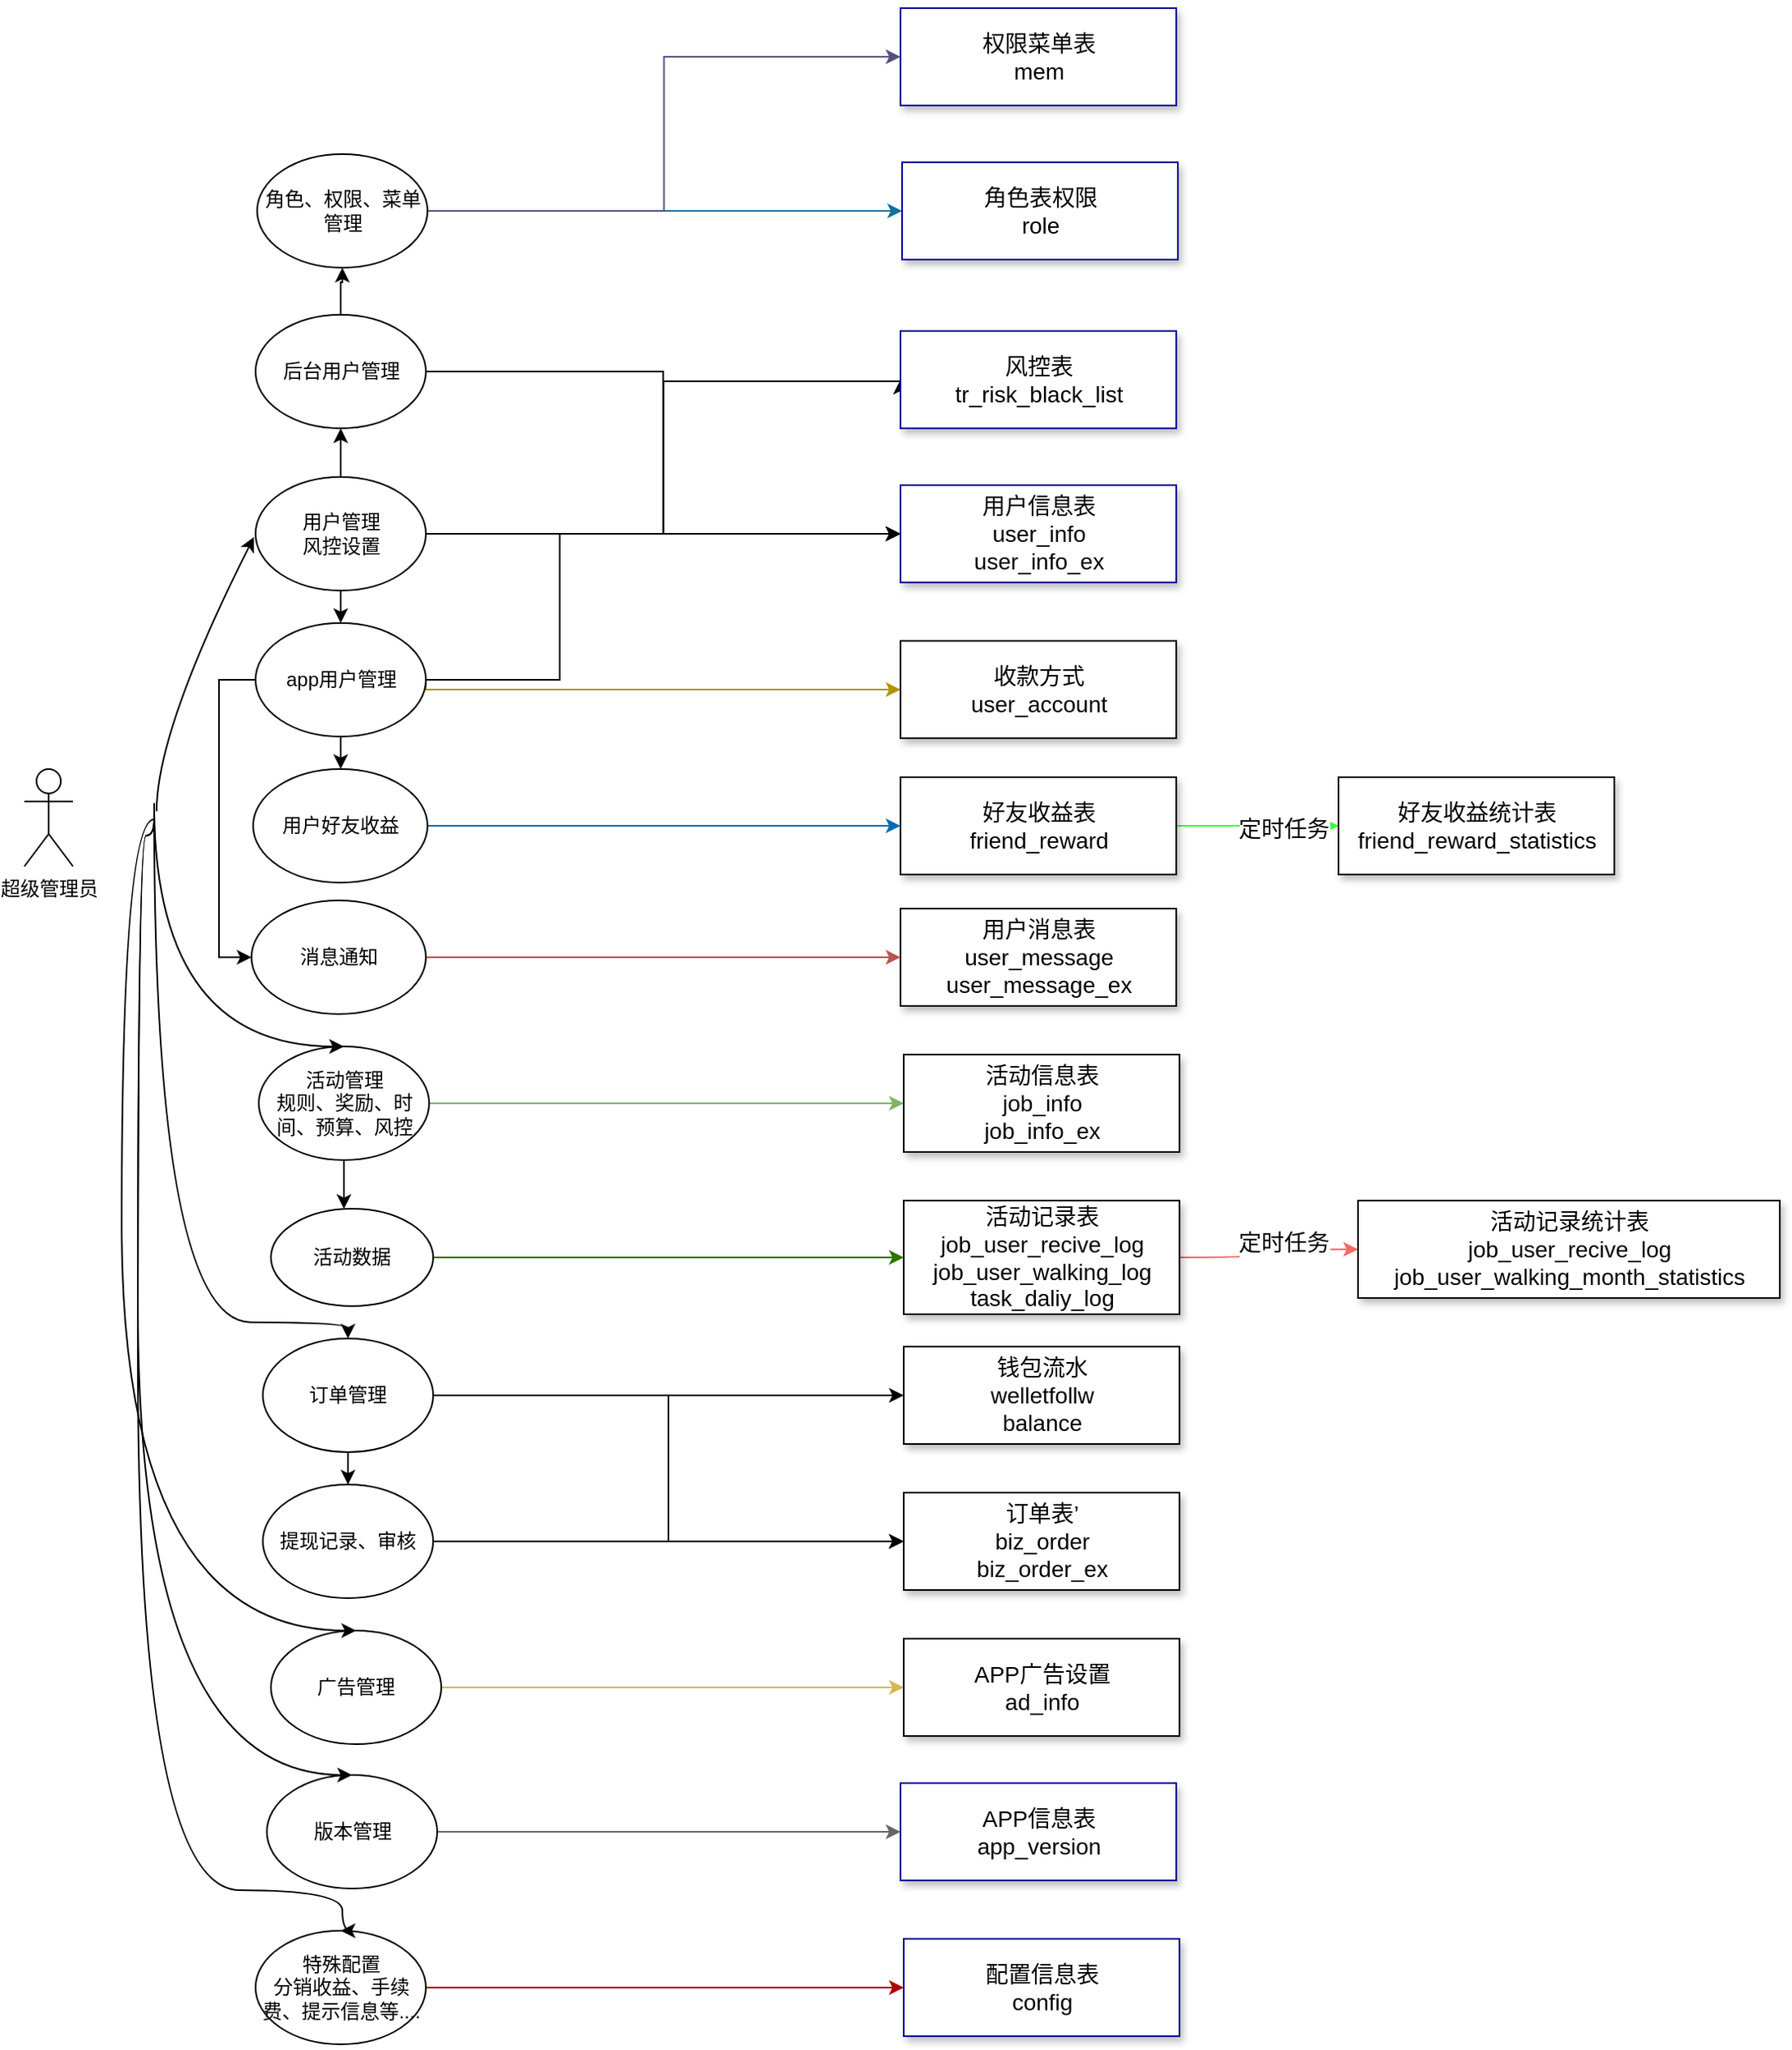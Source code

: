 <mxfile version="21.0.2" type="github">
  <diagram name="第 1 页" id="gZ24B_-ZByDiLzNrPH0H">
    <mxGraphModel dx="2074" dy="1119" grid="1" gridSize="10" guides="1" tooltips="1" connect="1" arrows="1" fold="1" page="1" pageScale="1" pageWidth="827" pageHeight="1169" math="0" shadow="0">
      <root>
        <mxCell id="0" />
        <mxCell id="1" parent="0" />
        <mxCell id="1HTCRGwQ664eHPj0kxUN-4" value="超级管理员" style="shape=umlActor;verticalLabelPosition=bottom;verticalAlign=top;html=1;outlineConnect=0;" vertex="1" parent="1">
          <mxGeometry x="90" y="559" width="30" height="60" as="geometry" />
        </mxCell>
        <mxCell id="1HTCRGwQ664eHPj0kxUN-128" style="edgeStyle=orthogonalEdgeStyle;rounded=0;orthogonalLoop=1;jettySize=auto;html=1;exitX=1;exitY=0.5;exitDx=0;exitDy=0;entryX=0;entryY=0.5;entryDx=0;entryDy=0;fillColor=#b1ddf0;strokeColor=#10739e;" edge="1" parent="1" source="1HTCRGwQ664eHPj0kxUN-5" target="1HTCRGwQ664eHPj0kxUN-124">
          <mxGeometry relative="1" as="geometry" />
        </mxCell>
        <mxCell id="1HTCRGwQ664eHPj0kxUN-129" style="edgeStyle=orthogonalEdgeStyle;rounded=0;orthogonalLoop=1;jettySize=auto;html=1;exitX=1;exitY=0.5;exitDx=0;exitDy=0;entryX=0;entryY=0.5;entryDx=0;entryDy=0;fillColor=#d0cee2;strokeColor=#56517e;" edge="1" parent="1" source="1HTCRGwQ664eHPj0kxUN-5" target="1HTCRGwQ664eHPj0kxUN-126">
          <mxGeometry relative="1" as="geometry" />
        </mxCell>
        <mxCell id="1HTCRGwQ664eHPj0kxUN-5" value="角色、权限、菜单管理" style="ellipse;whiteSpace=wrap;html=1;" vertex="1" parent="1">
          <mxGeometry x="233.5" y="180" width="105" height="70" as="geometry" />
        </mxCell>
        <mxCell id="1HTCRGwQ664eHPj0kxUN-30" value="" style="edgeStyle=orthogonalEdgeStyle;rounded=0;orthogonalLoop=1;jettySize=auto;html=1;" edge="1" parent="1" source="1HTCRGwQ664eHPj0kxUN-15" target="1HTCRGwQ664eHPj0kxUN-5">
          <mxGeometry relative="1" as="geometry" />
        </mxCell>
        <mxCell id="1HTCRGwQ664eHPj0kxUN-123" style="edgeStyle=orthogonalEdgeStyle;rounded=0;orthogonalLoop=1;jettySize=auto;html=1;entryX=0;entryY=0.5;entryDx=0;entryDy=0;" edge="1" parent="1" source="1HTCRGwQ664eHPj0kxUN-15" target="1HTCRGwQ664eHPj0kxUN-69">
          <mxGeometry relative="1" as="geometry" />
        </mxCell>
        <mxCell id="1HTCRGwQ664eHPj0kxUN-15" value="后台用户管理" style="ellipse;whiteSpace=wrap;html=1;" vertex="1" parent="1">
          <mxGeometry x="232.5" y="279" width="105" height="70" as="geometry" />
        </mxCell>
        <mxCell id="1HTCRGwQ664eHPj0kxUN-40" value="" style="edgeStyle=orthogonalEdgeStyle;rounded=0;orthogonalLoop=1;jettySize=auto;html=1;" edge="1" parent="1" source="1HTCRGwQ664eHPj0kxUN-33" target="1HTCRGwQ664eHPj0kxUN-34">
          <mxGeometry relative="1" as="geometry">
            <Array as="points">
              <mxPoint x="287" y="880" />
              <mxPoint x="287" y="880" />
            </Array>
          </mxGeometry>
        </mxCell>
        <mxCell id="1HTCRGwQ664eHPj0kxUN-99" style="edgeStyle=orthogonalEdgeStyle;rounded=0;orthogonalLoop=1;jettySize=auto;html=1;entryX=0;entryY=0.5;entryDx=0;entryDy=0;fillColor=#d5e8d4;strokeColor=#82b366;" edge="1" parent="1" source="1HTCRGwQ664eHPj0kxUN-33" target="1HTCRGwQ664eHPj0kxUN-71">
          <mxGeometry relative="1" as="geometry" />
        </mxCell>
        <mxCell id="1HTCRGwQ664eHPj0kxUN-33" value="活动管理&lt;br&gt;规则、奖励、时间、预算、风控" style="ellipse;whiteSpace=wrap;html=1;" vertex="1" parent="1">
          <mxGeometry x="234.5" y="730" width="105" height="70" as="geometry" />
        </mxCell>
        <mxCell id="1HTCRGwQ664eHPj0kxUN-116" style="edgeStyle=orthogonalEdgeStyle;rounded=0;orthogonalLoop=1;jettySize=auto;html=1;entryX=0;entryY=0.5;entryDx=0;entryDy=0;fillColor=#60a917;strokeColor=#2D7600;" edge="1" parent="1" source="1HTCRGwQ664eHPj0kxUN-34" target="1HTCRGwQ664eHPj0kxUN-74">
          <mxGeometry relative="1" as="geometry" />
        </mxCell>
        <mxCell id="1HTCRGwQ664eHPj0kxUN-34" value="活动数据" style="ellipse;whiteSpace=wrap;html=1;" vertex="1" parent="1">
          <mxGeometry x="242" y="830" width="100" height="60" as="geometry" />
        </mxCell>
        <mxCell id="1HTCRGwQ664eHPj0kxUN-46" value="" style="edgeStyle=orthogonalEdgeStyle;rounded=0;orthogonalLoop=1;jettySize=auto;html=1;" edge="1" parent="1" source="1HTCRGwQ664eHPj0kxUN-44" target="1HTCRGwQ664eHPj0kxUN-15">
          <mxGeometry relative="1" as="geometry" />
        </mxCell>
        <mxCell id="1HTCRGwQ664eHPj0kxUN-49" style="edgeStyle=orthogonalEdgeStyle;rounded=0;orthogonalLoop=1;jettySize=auto;html=1;exitX=0.5;exitY=1;exitDx=0;exitDy=0;entryX=0.5;entryY=0;entryDx=0;entryDy=0;" edge="1" parent="1" source="1HTCRGwQ664eHPj0kxUN-44" target="1HTCRGwQ664eHPj0kxUN-48">
          <mxGeometry relative="1" as="geometry" />
        </mxCell>
        <mxCell id="1HTCRGwQ664eHPj0kxUN-118" style="edgeStyle=orthogonalEdgeStyle;rounded=0;orthogonalLoop=1;jettySize=auto;html=1;entryX=0;entryY=0.5;entryDx=0;entryDy=0;" edge="1" parent="1" source="1HTCRGwQ664eHPj0kxUN-44" target="1HTCRGwQ664eHPj0kxUN-69">
          <mxGeometry relative="1" as="geometry" />
        </mxCell>
        <mxCell id="1HTCRGwQ664eHPj0kxUN-119" style="edgeStyle=orthogonalEdgeStyle;rounded=0;orthogonalLoop=1;jettySize=auto;html=1;exitX=1;exitY=0.5;exitDx=0;exitDy=0;entryX=0;entryY=0.5;entryDx=0;entryDy=0;" edge="1" parent="1" source="1HTCRGwQ664eHPj0kxUN-44" target="1HTCRGwQ664eHPj0kxUN-70">
          <mxGeometry relative="1" as="geometry">
            <Array as="points">
              <mxPoint x="484" y="414" />
              <mxPoint x="484" y="320" />
            </Array>
          </mxGeometry>
        </mxCell>
        <mxCell id="1HTCRGwQ664eHPj0kxUN-44" value="用户管理&lt;br&gt;风控设置" style="ellipse;whiteSpace=wrap;html=1;" vertex="1" parent="1">
          <mxGeometry x="232.5" y="379" width="105" height="70" as="geometry" />
        </mxCell>
        <mxCell id="1HTCRGwQ664eHPj0kxUN-51" value="" style="edgeStyle=orthogonalEdgeStyle;rounded=0;orthogonalLoop=1;jettySize=auto;html=1;" edge="1" parent="1" source="1HTCRGwQ664eHPj0kxUN-48" target="1HTCRGwQ664eHPj0kxUN-50">
          <mxGeometry relative="1" as="geometry" />
        </mxCell>
        <mxCell id="1HTCRGwQ664eHPj0kxUN-122" style="edgeStyle=orthogonalEdgeStyle;rounded=0;orthogonalLoop=1;jettySize=auto;html=1;exitX=1;exitY=0.5;exitDx=0;exitDy=0;entryX=0;entryY=0.5;entryDx=0;entryDy=0;" edge="1" parent="1" source="1HTCRGwQ664eHPj0kxUN-48" target="1HTCRGwQ664eHPj0kxUN-69">
          <mxGeometry relative="1" as="geometry">
            <Array as="points">
              <mxPoint x="420" y="504" />
              <mxPoint x="420" y="414" />
            </Array>
          </mxGeometry>
        </mxCell>
        <mxCell id="1HTCRGwQ664eHPj0kxUN-136" style="edgeStyle=orthogonalEdgeStyle;rounded=0;orthogonalLoop=1;jettySize=auto;html=1;exitX=1;exitY=0.5;exitDx=0;exitDy=0;entryX=0;entryY=0.5;entryDx=0;entryDy=0;fillColor=#e3c800;strokeColor=#B09500;" edge="1" parent="1" source="1HTCRGwQ664eHPj0kxUN-48" target="1HTCRGwQ664eHPj0kxUN-85">
          <mxGeometry relative="1" as="geometry">
            <Array as="points">
              <mxPoint x="338" y="510" />
              <mxPoint x="600" y="510" />
            </Array>
          </mxGeometry>
        </mxCell>
        <mxCell id="1HTCRGwQ664eHPj0kxUN-143" style="edgeStyle=orthogonalEdgeStyle;rounded=0;orthogonalLoop=1;jettySize=auto;html=1;exitX=0;exitY=0.5;exitDx=0;exitDy=0;entryX=0;entryY=0.5;entryDx=0;entryDy=0;" edge="1" parent="1" source="1HTCRGwQ664eHPj0kxUN-48" target="1HTCRGwQ664eHPj0kxUN-134">
          <mxGeometry relative="1" as="geometry" />
        </mxCell>
        <mxCell id="1HTCRGwQ664eHPj0kxUN-48" value="app用户管理" style="ellipse;whiteSpace=wrap;html=1;" vertex="1" parent="1">
          <mxGeometry x="232.5" y="469" width="105" height="70" as="geometry" />
        </mxCell>
        <mxCell id="1HTCRGwQ664eHPj0kxUN-117" style="edgeStyle=orthogonalEdgeStyle;rounded=0;orthogonalLoop=1;jettySize=auto;html=1;exitX=1;exitY=0.5;exitDx=0;exitDy=0;entryX=0;entryY=0.5;entryDx=0;entryDy=0;fillColor=#1ba1e2;strokeColor=#006EAF;" edge="1" parent="1" source="1HTCRGwQ664eHPj0kxUN-50" target="1HTCRGwQ664eHPj0kxUN-80">
          <mxGeometry relative="1" as="geometry" />
        </mxCell>
        <mxCell id="1HTCRGwQ664eHPj0kxUN-50" value="用户好友收益" style="ellipse;whiteSpace=wrap;html=1;" vertex="1" parent="1">
          <mxGeometry x="231" y="559" width="107.5" height="70" as="geometry" />
        </mxCell>
        <mxCell id="1HTCRGwQ664eHPj0kxUN-57" value="" style="edgeStyle=orthogonalEdgeStyle;rounded=0;orthogonalLoop=1;jettySize=auto;html=1;" edge="1" parent="1" source="1HTCRGwQ664eHPj0kxUN-53" target="1HTCRGwQ664eHPj0kxUN-54">
          <mxGeometry relative="1" as="geometry" />
        </mxCell>
        <mxCell id="1HTCRGwQ664eHPj0kxUN-115" style="edgeStyle=orthogonalEdgeStyle;rounded=0;orthogonalLoop=1;jettySize=auto;html=1;entryX=0;entryY=0.5;entryDx=0;entryDy=0;" edge="1" parent="1" source="1HTCRGwQ664eHPj0kxUN-53" target="1HTCRGwQ664eHPj0kxUN-75">
          <mxGeometry relative="1" as="geometry" />
        </mxCell>
        <mxCell id="1HTCRGwQ664eHPj0kxUN-53" value="订单管理" style="ellipse;whiteSpace=wrap;html=1;" vertex="1" parent="1">
          <mxGeometry x="237" y="910" width="105" height="70" as="geometry" />
        </mxCell>
        <mxCell id="1HTCRGwQ664eHPj0kxUN-105" style="edgeStyle=orthogonalEdgeStyle;rounded=0;orthogonalLoop=1;jettySize=auto;html=1;exitX=1;exitY=0.5;exitDx=0;exitDy=0;entryX=0;entryY=0.5;entryDx=0;entryDy=0;" edge="1" parent="1" source="1HTCRGwQ664eHPj0kxUN-54" target="1HTCRGwQ664eHPj0kxUN-75">
          <mxGeometry relative="1" as="geometry" />
        </mxCell>
        <mxCell id="1HTCRGwQ664eHPj0kxUN-106" style="edgeStyle=orthogonalEdgeStyle;rounded=0;orthogonalLoop=1;jettySize=auto;html=1;exitX=1;exitY=0.5;exitDx=0;exitDy=0;entryX=0;entryY=0.5;entryDx=0;entryDy=0;" edge="1" parent="1" source="1HTCRGwQ664eHPj0kxUN-54" target="1HTCRGwQ664eHPj0kxUN-76">
          <mxGeometry relative="1" as="geometry" />
        </mxCell>
        <mxCell id="1HTCRGwQ664eHPj0kxUN-54" value="提现记录、审核" style="ellipse;whiteSpace=wrap;html=1;" vertex="1" parent="1">
          <mxGeometry x="237" y="1000" width="105" height="70" as="geometry" />
        </mxCell>
        <mxCell id="1HTCRGwQ664eHPj0kxUN-86" style="edgeStyle=orthogonalEdgeStyle;rounded=0;orthogonalLoop=1;jettySize=auto;html=1;entryX=0;entryY=0.5;entryDx=0;entryDy=0;fillColor=#fff2cc;strokeColor=#d6b656;" edge="1" parent="1" source="1HTCRGwQ664eHPj0kxUN-55" target="1HTCRGwQ664eHPj0kxUN-84">
          <mxGeometry relative="1" as="geometry" />
        </mxCell>
        <mxCell id="1HTCRGwQ664eHPj0kxUN-55" value="广告管理" style="ellipse;whiteSpace=wrap;html=1;" vertex="1" parent="1">
          <mxGeometry x="242" y="1090" width="105" height="70" as="geometry" />
        </mxCell>
        <mxCell id="1HTCRGwQ664eHPj0kxUN-88" style="edgeStyle=orthogonalEdgeStyle;rounded=0;orthogonalLoop=1;jettySize=auto;html=1;entryX=0;entryY=0.5;entryDx=0;entryDy=0;fillColor=#f5f5f5;strokeColor=#666666;" edge="1" parent="1" source="1HTCRGwQ664eHPj0kxUN-58" target="1HTCRGwQ664eHPj0kxUN-83">
          <mxGeometry relative="1" as="geometry" />
        </mxCell>
        <mxCell id="1HTCRGwQ664eHPj0kxUN-58" value="版本管理" style="ellipse;whiteSpace=wrap;html=1;" vertex="1" parent="1">
          <mxGeometry x="239.5" y="1179" width="105" height="70" as="geometry" />
        </mxCell>
        <mxCell id="1HTCRGwQ664eHPj0kxUN-132" style="edgeStyle=orthogonalEdgeStyle;rounded=0;orthogonalLoop=1;jettySize=auto;html=1;exitX=1;exitY=0.5;exitDx=0;exitDy=0;entryX=0;entryY=0.5;entryDx=0;entryDy=0;fillColor=#e51400;strokeColor=#B20000;" edge="1" parent="1" source="1HTCRGwQ664eHPj0kxUN-59" target="1HTCRGwQ664eHPj0kxUN-131">
          <mxGeometry relative="1" as="geometry" />
        </mxCell>
        <mxCell id="1HTCRGwQ664eHPj0kxUN-59" value="特殊配置&lt;br&gt;分销收益、手续费、提示信息等...." style="ellipse;whiteSpace=wrap;html=1;" vertex="1" parent="1">
          <mxGeometry x="232.5" y="1275" width="105" height="70" as="geometry" />
        </mxCell>
        <mxCell id="1HTCRGwQ664eHPj0kxUN-62" value="" style="curved=1;endArrow=classic;html=1;rounded=0;" edge="1" parent="1">
          <mxGeometry width="50" height="50" relative="1" as="geometry">
            <mxPoint x="171.5" y="585" as="sourcePoint" />
            <mxPoint x="231.5" y="416" as="targetPoint" />
            <Array as="points">
              <mxPoint x="171.5" y="535" />
            </Array>
          </mxGeometry>
        </mxCell>
        <mxCell id="1HTCRGwQ664eHPj0kxUN-64" value="" style="edgeStyle=orthogonalEdgeStyle;curved=1;rounded=0;orthogonalLoop=1;jettySize=auto;html=1;fontSize=14;entryX=0.5;entryY=0;entryDx=0;entryDy=0;" edge="1" parent="1" target="1HTCRGwQ664eHPj0kxUN-33">
          <mxGeometry relative="1" as="geometry">
            <mxPoint x="170" y="580" as="sourcePoint" />
            <mxPoint x="300" y="755" as="targetPoint" />
            <Array as="points">
              <mxPoint x="170" y="730" />
            </Array>
          </mxGeometry>
        </mxCell>
        <mxCell id="1HTCRGwQ664eHPj0kxUN-65" value="" style="edgeStyle=orthogonalEdgeStyle;curved=1;rounded=0;orthogonalLoop=1;jettySize=auto;html=1;fontSize=14;entryX=0.5;entryY=0;entryDx=0;entryDy=0;" edge="1" parent="1" target="1HTCRGwQ664eHPj0kxUN-53">
          <mxGeometry relative="1" as="geometry">
            <mxPoint x="170" y="585" as="sourcePoint" />
            <mxPoint x="300" y="755" as="targetPoint" />
            <Array as="points">
              <mxPoint x="170" y="900" />
              <mxPoint x="290" y="900" />
            </Array>
          </mxGeometry>
        </mxCell>
        <mxCell id="1HTCRGwQ664eHPj0kxUN-66" value="" style="edgeStyle=orthogonalEdgeStyle;curved=1;rounded=0;orthogonalLoop=1;jettySize=auto;html=1;fontSize=14;" edge="1" parent="1" target="1HTCRGwQ664eHPj0kxUN-55">
          <mxGeometry relative="1" as="geometry">
            <mxPoint x="170" y="590" as="sourcePoint" />
            <mxPoint x="298" y="840" as="targetPoint" />
            <Array as="points">
              <mxPoint x="150" y="590" />
              <mxPoint x="150" y="1090" />
            </Array>
          </mxGeometry>
        </mxCell>
        <mxCell id="1HTCRGwQ664eHPj0kxUN-67" value="" style="edgeStyle=orthogonalEdgeStyle;curved=1;rounded=0;orthogonalLoop=1;jettySize=auto;html=1;fontSize=14;entryX=0.5;entryY=0;entryDx=0;entryDy=0;" edge="1" parent="1" target="1HTCRGwQ664eHPj0kxUN-58">
          <mxGeometry relative="1" as="geometry">
            <mxPoint x="170" y="590" as="sourcePoint" />
            <mxPoint x="303" y="1020" as="targetPoint" />
            <Array as="points">
              <mxPoint x="170" y="600" />
              <mxPoint x="160" y="600" />
              <mxPoint x="160" y="1179" />
            </Array>
          </mxGeometry>
        </mxCell>
        <mxCell id="1HTCRGwQ664eHPj0kxUN-68" value="" style="edgeStyle=orthogonalEdgeStyle;curved=1;rounded=0;orthogonalLoop=1;jettySize=auto;html=1;fontSize=14;entryX=0.5;entryY=0;entryDx=0;entryDy=0;" edge="1" parent="1" target="1HTCRGwQ664eHPj0kxUN-59">
          <mxGeometry relative="1" as="geometry">
            <mxPoint x="170" y="590" as="sourcePoint" />
            <mxPoint x="303" y="1020" as="targetPoint" />
            <Array as="points">
              <mxPoint x="170" y="600" />
              <mxPoint x="160" y="600" />
              <mxPoint x="160" y="1250" />
              <mxPoint x="286" y="1250" />
            </Array>
          </mxGeometry>
        </mxCell>
        <mxCell id="1HTCRGwQ664eHPj0kxUN-69" value="用户信息表&lt;br&gt;user_info&lt;br&gt;user_info_ex" style="html=1;fontSize=14;shadow=1;strokeColor=#000099;" vertex="1" parent="1">
          <mxGeometry x="630" y="384" width="170" height="60" as="geometry" />
        </mxCell>
        <mxCell id="1HTCRGwQ664eHPj0kxUN-70" value="风控表&lt;br&gt;tr_risk_black_list" style="html=1;fontSize=14;shadow=1;strokeColor=#000099;" vertex="1" parent="1">
          <mxGeometry x="630" y="289" width="170" height="60" as="geometry" />
        </mxCell>
        <mxCell id="1HTCRGwQ664eHPj0kxUN-71" value="活动信息表&lt;br&gt;job_info&lt;br&gt;job_info_ex" style="html=1;fontSize=14;shadow=1;strokeColor=#000000;" vertex="1" parent="1">
          <mxGeometry x="632" y="735" width="170" height="60" as="geometry" />
        </mxCell>
        <mxCell id="1HTCRGwQ664eHPj0kxUN-72" style="edgeStyle=orthogonalEdgeStyle;curved=1;rounded=0;orthogonalLoop=1;jettySize=auto;html=1;fontSize=14;strokeColor=#FF6666;" edge="1" parent="1" source="1HTCRGwQ664eHPj0kxUN-74" target="1HTCRGwQ664eHPj0kxUN-77">
          <mxGeometry relative="1" as="geometry">
            <mxPoint x="952" y="855" as="targetPoint" />
          </mxGeometry>
        </mxCell>
        <mxCell id="1HTCRGwQ664eHPj0kxUN-73" value="定时任务" style="edgeLabel;html=1;align=center;verticalAlign=middle;resizable=0;points=[];fontSize=14;" vertex="1" connectable="0" parent="1HTCRGwQ664eHPj0kxUN-72">
          <mxGeometry x="0.2" y="4" relative="1" as="geometry">
            <mxPoint as="offset" />
          </mxGeometry>
        </mxCell>
        <mxCell id="1HTCRGwQ664eHPj0kxUN-74" value="活动记录表&lt;br&gt;job_user_recive_log&lt;br&gt;job_user_walking_log&lt;br&gt;task_daliy_log" style="html=1;fontSize=14;shadow=1;strokeColor=#000000;" vertex="1" parent="1">
          <mxGeometry x="632" y="825" width="170" height="70" as="geometry" />
        </mxCell>
        <mxCell id="1HTCRGwQ664eHPj0kxUN-75" value="订单表’&lt;br&gt;biz_order&lt;br&gt;biz_order_ex" style="html=1;fontSize=14;shadow=1;strokeColor=#000000;" vertex="1" parent="1">
          <mxGeometry x="632" y="1005" width="170" height="60" as="geometry" />
        </mxCell>
        <mxCell id="1HTCRGwQ664eHPj0kxUN-76" value="钱包流水&lt;br&gt;welletfollw&lt;br&gt;balance" style="html=1;fontSize=14;shadow=1;strokeColor=#000000;" vertex="1" parent="1">
          <mxGeometry x="632" y="915" width="170" height="60" as="geometry" />
        </mxCell>
        <mxCell id="1HTCRGwQ664eHPj0kxUN-77" value="活动记录统计表&lt;br&gt;job_user_recive_log&lt;br&gt;job_user_walking_month_statistics" style="html=1;fontSize=14;shadow=1;strokeColor=#000000;" vertex="1" parent="1">
          <mxGeometry x="912" y="825" width="260" height="60" as="geometry" />
        </mxCell>
        <mxCell id="1HTCRGwQ664eHPj0kxUN-78" style="edgeStyle=orthogonalEdgeStyle;curved=1;rounded=0;orthogonalLoop=1;jettySize=auto;html=1;entryX=0;entryY=0.5;entryDx=0;entryDy=0;fontSize=14;strokeColor=#33FF33;" edge="1" parent="1" source="1HTCRGwQ664eHPj0kxUN-80" target="1HTCRGwQ664eHPj0kxUN-81">
          <mxGeometry relative="1" as="geometry" />
        </mxCell>
        <mxCell id="1HTCRGwQ664eHPj0kxUN-79" value="定时任务" style="edgeLabel;html=1;align=center;verticalAlign=middle;resizable=0;points=[];fontSize=14;" vertex="1" connectable="0" parent="1HTCRGwQ664eHPj0kxUN-78">
          <mxGeometry x="0.307" y="-2" relative="1" as="geometry">
            <mxPoint as="offset" />
          </mxGeometry>
        </mxCell>
        <mxCell id="1HTCRGwQ664eHPj0kxUN-80" value="好友收益表&lt;br&gt;friend_reward&lt;br&gt;" style="html=1;fontSize=14;shadow=1;strokeColor=#000000;" vertex="1" parent="1">
          <mxGeometry x="630" y="564" width="170" height="60" as="geometry" />
        </mxCell>
        <mxCell id="1HTCRGwQ664eHPj0kxUN-81" value="好友收益统计表&lt;br&gt;friend_reward_statistics" style="html=1;fontSize=14;shadow=1;strokeColor=#000000;" vertex="1" parent="1">
          <mxGeometry x="900" y="564" width="170" height="60" as="geometry" />
        </mxCell>
        <mxCell id="1HTCRGwQ664eHPj0kxUN-82" value="用户消息表&lt;br&gt;user_message&lt;br&gt;user_message_ex" style="html=1;fontSize=14;shadow=1;strokeColor=#000000;" vertex="1" parent="1">
          <mxGeometry x="630" y="645" width="170" height="60" as="geometry" />
        </mxCell>
        <mxCell id="1HTCRGwQ664eHPj0kxUN-83" value="APP信息表&lt;br&gt;app_version&lt;br&gt;" style="html=1;fontSize=14;shadow=1;strokeColor=#000099;" vertex="1" parent="1">
          <mxGeometry x="630" y="1184" width="170" height="60" as="geometry" />
        </mxCell>
        <mxCell id="1HTCRGwQ664eHPj0kxUN-84" value="APP广告设置&lt;br&gt;ad_info&lt;br&gt;" style="html=1;fontSize=14;shadow=1;strokeColor=#000000;" vertex="1" parent="1">
          <mxGeometry x="632" y="1095" width="170" height="60" as="geometry" />
        </mxCell>
        <mxCell id="1HTCRGwQ664eHPj0kxUN-85" value="收款方式&lt;br&gt;user_account" style="html=1;fontSize=14;shadow=1;strokeColor=#000000;" vertex="1" parent="1">
          <mxGeometry x="630" y="480" width="170" height="60" as="geometry" />
        </mxCell>
        <mxCell id="1HTCRGwQ664eHPj0kxUN-124" value="角色表权限&lt;br&gt;role" style="html=1;fontSize=14;shadow=1;strokeColor=#000099;" vertex="1" parent="1">
          <mxGeometry x="631" y="185" width="170" height="60" as="geometry" />
        </mxCell>
        <mxCell id="1HTCRGwQ664eHPj0kxUN-126" value="权限菜单表&lt;br&gt;mem" style="html=1;fontSize=14;shadow=1;strokeColor=#000099;" vertex="1" parent="1">
          <mxGeometry x="630" y="90" width="170" height="60" as="geometry" />
        </mxCell>
        <mxCell id="1HTCRGwQ664eHPj0kxUN-131" value="配置信息表&lt;br&gt;config" style="html=1;fontSize=14;shadow=1;strokeColor=#000099;" vertex="1" parent="1">
          <mxGeometry x="632" y="1280" width="170" height="60" as="geometry" />
        </mxCell>
        <mxCell id="1HTCRGwQ664eHPj0kxUN-135" style="edgeStyle=orthogonalEdgeStyle;rounded=0;orthogonalLoop=1;jettySize=auto;html=1;fillColor=#f8cecc;strokeColor=#b85450;" edge="1" parent="1" source="1HTCRGwQ664eHPj0kxUN-134" target="1HTCRGwQ664eHPj0kxUN-82">
          <mxGeometry relative="1" as="geometry" />
        </mxCell>
        <mxCell id="1HTCRGwQ664eHPj0kxUN-134" value="消息通知" style="ellipse;whiteSpace=wrap;html=1;" vertex="1" parent="1">
          <mxGeometry x="230" y="640" width="107.5" height="70" as="geometry" />
        </mxCell>
      </root>
    </mxGraphModel>
  </diagram>
</mxfile>
